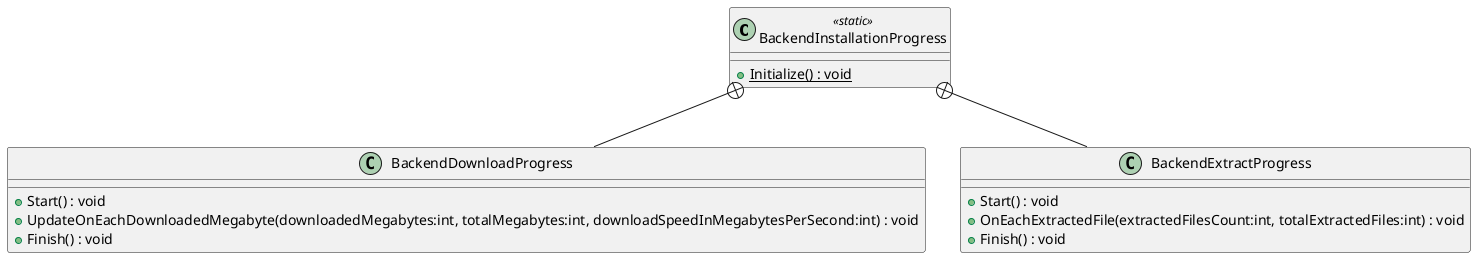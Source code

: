 @startuml
class BackendInstallationProgress <<static>> {
    + {static} Initialize() : void
}
class BackendDownloadProgress {
    + Start() : void
    + UpdateOnEachDownloadedMegabyte(downloadedMegabytes:int, totalMegabytes:int, downloadSpeedInMegabytesPerSecond:int) : void
    + Finish() : void
}
class BackendExtractProgress {
    + Start() : void
    + OnEachExtractedFile(extractedFilesCount:int, totalExtractedFiles:int) : void
    + Finish() : void
}
BackendInstallationProgress +-- BackendDownloadProgress
BackendInstallationProgress +-- BackendExtractProgress
@enduml
